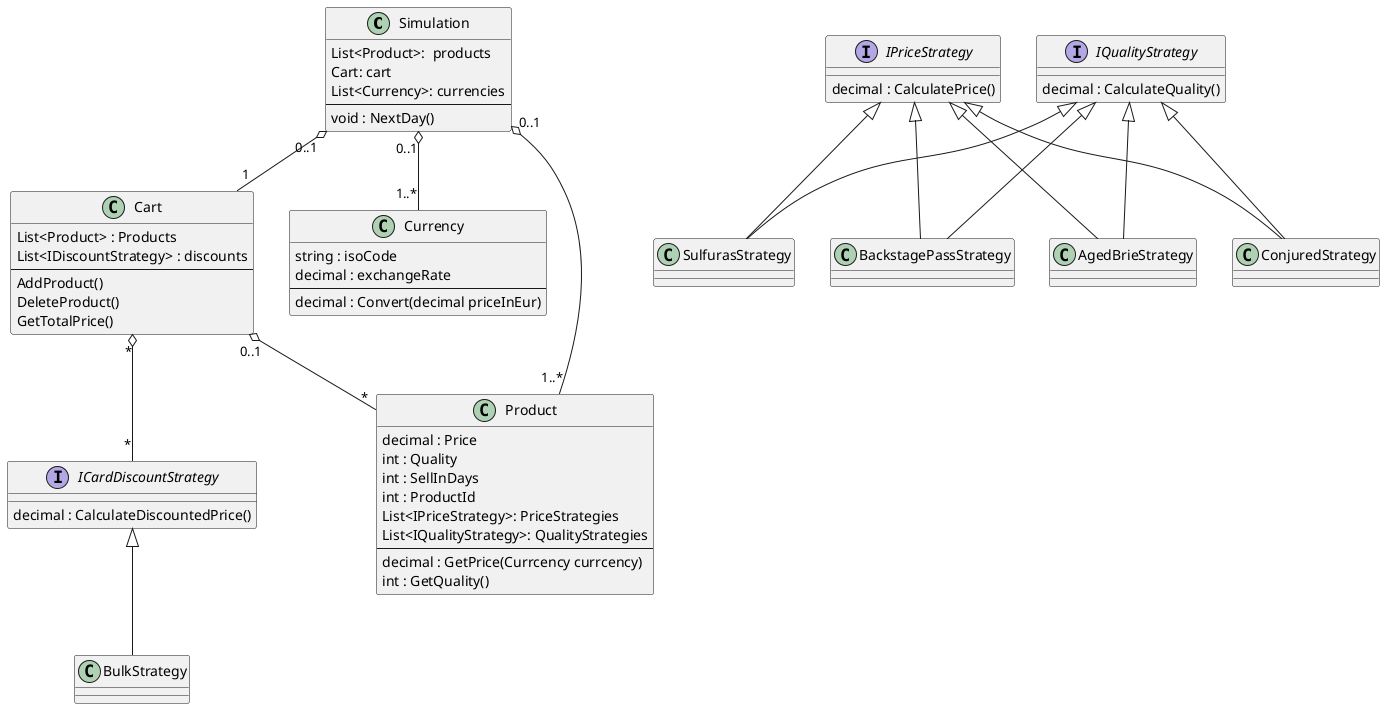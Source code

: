 @startuml

class Simulation {
  List<Product>:  products
  Cart: cart
  List<Currency>: currencies
  ---
  void : NextDay()
}

class Cart {
  List<Product> : Products
  List<IDiscountStrategy> : discounts
  ---
  AddProduct()
  DeleteProduct()
  GetTotalPrice()
}


class Currency {
  string : isoCode
  decimal : exchangeRate
  ---
  decimal : Convert(decimal priceInEur)
}

class Product {
  decimal : Price
  int : Quality
  int : SellInDays
  int : ProductId
  List<IPriceStrategy>: PriceStrategies
  List<IQualityStrategy>: QualityStrategies
  ---
  decimal : GetPrice(Currcency currcency)
  int : GetQuality()
}

interface IPriceStrategy {
  decimal : CalculatePrice()  
}

interface ICardDiscountStrategy {
  decimal : CalculateDiscountedPrice()  
}

interface IQualityStrategy {
  decimal : CalculateQuality()  
}

class BulkStrategy
class AgedBrieStrategy
class ConjuredStrategy
class SulfurasStrategy
class BackstagePassStrategy

IPriceStrategy <|-- AgedBrieStrategy
IQualityStrategy <|-- AgedBrieStrategy
IPriceStrategy <|-- ConjuredStrategy
IQualityStrategy <|-- ConjuredStrategy
IPriceStrategy <|-- SulfurasStrategy
IQualityStrategy <|-- SulfurasStrategy
IPriceStrategy <|-- BackstagePassStrategy
IQualityStrategy <|-- BackstagePassStrategy

ICardDiscountStrategy <|-- BulkStrategy

Cart "0..1" o-- "*" Product
Cart "*" o-- "*" ICardDiscountStrategy 

Simulation "0..1" o-- "1..*" Product
Simulation "0..1" o-- "1" Cart
Simulation "0..1" o-- "1..*" Currency

@enduml